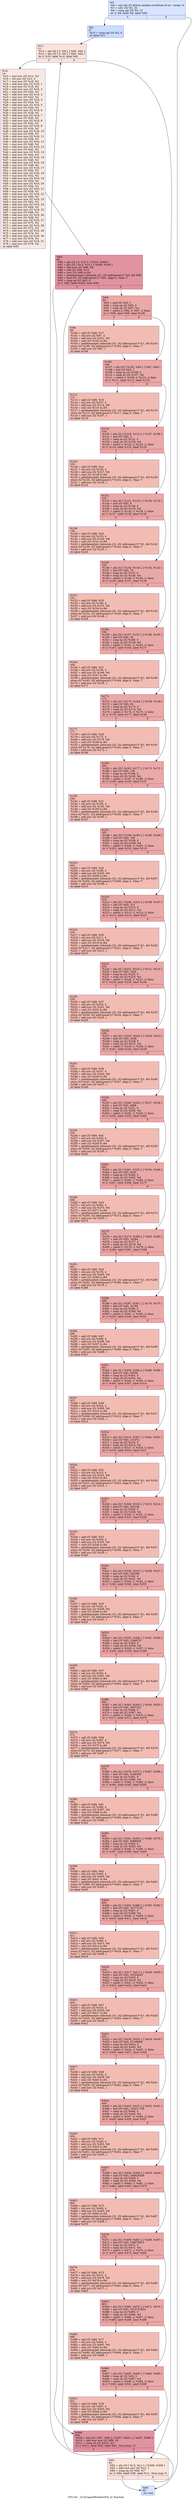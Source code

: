 digraph "CFG for '_Z14UnpackPointersPiS_iii' function" {
	label="CFG for '_Z14UnpackPointersPiS_iii' function";

	Node0x626c4d0 [shape=record,color="#3d50c3ff", style=filled, fillcolor="#a7c5fe70",label="{%5:\l  %6 = tail call i32 @llvm.amdgcn.workitem.id.x(), !range !4\l  %7 = sdiv i32 %3, 32\l  %8 = icmp sgt i32 %3, 31\l  br i1 %8, label %9, label %80\l|{<s0>T|<s1>F}}"];
	Node0x626c4d0:s0 -> Node0x626b730;
	Node0x626c4d0:s1 -> Node0x626da60;
	Node0x626b730 [shape=record,color="#3d50c3ff", style=filled, fillcolor="#8caffe70",label="{%9:\l9:                                                \l  %10 = icmp sgt i32 %2, 0\l  br label %11\l}"];
	Node0x626b730 -> Node0x626dc60;
	Node0x626dc60 [shape=record,color="#3d50c3ff", style=filled, fillcolor="#f6bfa670",label="{%11:\l11:                                               \l  %12 = phi i32 [ 0, %9 ], [ %83, %81 ]\l  %13 = phi i32 [ 0, %9 ], [ %82, %81 ]\l  br i1 %10, label %14, label %81\l|{<s0>T|<s1>F}}"];
	Node0x626dc60:s0 -> Node0x626dfb0;
	Node0x626dc60:s1 -> Node0x626dd50;
	Node0x626dfb0 [shape=record,color="#3d50c3ff", style=filled, fillcolor="#f1ccb870",label="{%14:\l14:                                               \l  %15 = mul nsw i32 %12, %2\l  %16 = shl nsw i32 %12, 5\l  %17 = mul nsw i32 %16, %2\l  %18 = add nuw nsw i32 %16, 1\l  %19 = mul nsw i32 %18, %2\l  %20 = add nuw nsw i32 %16, 2\l  %21 = mul nsw i32 %20, %2\l  %22 = add nuw nsw i32 %16, 3\l  %23 = mul nsw i32 %22, %2\l  %24 = add nuw nsw i32 %16, 4\l  %25 = mul nsw i32 %24, %2\l  %26 = add nuw nsw i32 %16, 5\l  %27 = mul nsw i32 %26, %2\l  %28 = add nuw nsw i32 %16, 6\l  %29 = mul nsw i32 %28, %2\l  %30 = add nuw nsw i32 %16, 7\l  %31 = mul nsw i32 %30, %2\l  %32 = add nuw nsw i32 %16, 8\l  %33 = mul nsw i32 %32, %2\l  %34 = add nuw nsw i32 %16, 9\l  %35 = mul nsw i32 %34, %2\l  %36 = add nuw nsw i32 %16, 10\l  %37 = mul nsw i32 %36, %2\l  %38 = add nuw nsw i32 %16, 11\l  %39 = mul nsw i32 %38, %2\l  %40 = add nuw nsw i32 %16, 12\l  %41 = mul nsw i32 %40, %2\l  %42 = add nuw nsw i32 %16, 13\l  %43 = mul nsw i32 %42, %2\l  %44 = add nuw nsw i32 %16, 14\l  %45 = mul nsw i32 %44, %2\l  %46 = add nuw nsw i32 %16, 15\l  %47 = mul nsw i32 %46, %2\l  %48 = add nuw nsw i32 %16, 16\l  %49 = mul nsw i32 %48, %2\l  %50 = add nuw nsw i32 %16, 17\l  %51 = mul nsw i32 %50, %2\l  %52 = add nuw nsw i32 %16, 18\l  %53 = mul nsw i32 %52, %2\l  %54 = add nuw nsw i32 %16, 19\l  %55 = mul nsw i32 %54, %2\l  %56 = add nuw nsw i32 %16, 20\l  %57 = mul nsw i32 %56, %2\l  %58 = add nuw nsw i32 %16, 21\l  %59 = mul nsw i32 %58, %2\l  %60 = add nuw nsw i32 %16, 22\l  %61 = mul nsw i32 %60, %2\l  %62 = add nuw nsw i32 %16, 23\l  %63 = mul nsw i32 %62, %2\l  %64 = add nuw nsw i32 %16, 24\l  %65 = mul nsw i32 %64, %2\l  %66 = add nuw nsw i32 %16, 25\l  %67 = mul nsw i32 %66, %2\l  %68 = add nuw nsw i32 %16, 26\l  %69 = mul nsw i32 %68, %2\l  %70 = add nuw nsw i32 %16, 27\l  %71 = mul nsw i32 %70, %2\l  %72 = add nuw nsw i32 %16, 28\l  %73 = mul nsw i32 %72, %2\l  %74 = add nuw nsw i32 %16, 29\l  %75 = mul nsw i32 %74, %2\l  %76 = add nuw nsw i32 %16, 30\l  %77 = mul nsw i32 %76, %2\l  %78 = add nuw nsw i32 %16, 31\l  %79 = mul nsw i32 %78, %2\l  br label %85\l}"];
	Node0x626dfb0 -> Node0x6270e90;
	Node0x626da60 [shape=record,color="#3d50c3ff", style=filled, fillcolor="#a7c5fe70",label="{%80:\l80:                                               \l  ret void\l}"];
	Node0x626dd50 [shape=record,color="#3d50c3ff", style=filled, fillcolor="#f6bfa670",label="{%81:\l81:                                               \l  %82 = phi i32 [ %13, %11 ], [ %509, %508 ]\l  %83 = add nuw nsw i32 %12, 1\l  %84 = icmp eq i32 %83, %7\l  br i1 %84, label %80, label %11, !llvm.loop !5\l|{<s0>T|<s1>F}}"];
	Node0x626dd50:s0 -> Node0x626da60;
	Node0x626dd50:s1 -> Node0x626dc60;
	Node0x6270e90 [shape=record,color="#b70d28ff", style=filled, fillcolor="#b70d2870",label="{%85:\l85:                                               \l  %86 = phi i32 [ 0, %14 ], [ %510, %508 ]\l  %87 = phi i32 [ %13, %14 ], [ %509, %508 ]\l  %88 = add nuw i32 %86, %6\l  %89 = add i32 %88, %15\l  %90 = sext i32 %89 to i64\l  %91 = getelementptr inbounds i32, i32 addrspace(1)* %0, i64 %90\l  %92 = load i32, i32 addrspace(1)* %91, align 4, !tbaa !7\l  %93 = icmp eq i32 %92, 0\l  br i1 %93, label %508, label %94\l|{<s0>T|<s1>F}}"];
	Node0x6270e90:s0 -> Node0x6271010;
	Node0x6270e90:s1 -> Node0x6271970;
	Node0x6271970 [shape=record,color="#b70d28ff", style=filled, fillcolor="#ca3b3770",label="{%94:\l94:                                               \l  %95 = and i32 %92, 1\l  %96 = icmp ne i32 %95, 0\l  %97 = icmp slt i32 %87, %4\l  %98 = select i1 %96, i1 %97, i1 false\l  br i1 %98, label %99, label %106\l|{<s0>T|<s1>F}}"];
	Node0x6271970:s0 -> Node0x6271d10;
	Node0x6271970:s1 -> Node0x6271d60;
	Node0x6271d10 [shape=record,color="#3d50c3ff", style=filled, fillcolor="#e1675170",label="{%99:\l99:                                               \l  %100 = add i32 %88, %17\l  %101 = shl nsw i32 %87, 4\l  %102 = add nsw i32 %101, %6\l  %103 = sext i32 %102 to i64\l  %104 = getelementptr inbounds i32, i32 addrspace(1)* %1, i64 %103\l  store i32 %100, i32 addrspace(1)* %104, align 4, !tbaa !7\l  %105 = add nsw i32 %87, 1\l  br label %106\l}"];
	Node0x6271d10 -> Node0x6271d60;
	Node0x6271d60 [shape=record,color="#b70d28ff", style=filled, fillcolor="#ca3b3770",label="{%106:\l106:                                              \l  %107 = phi i32 [ %105, %99 ], [ %87, %94 ]\l  %108 = and i32 %92, 2\l  %109 = icmp ne i32 %108, 0\l  %110 = icmp slt i32 %107, %4\l  %111 = select i1 %109, i1 %110, i1 false\l  br i1 %111, label %112, label %119\l|{<s0>T|<s1>F}}"];
	Node0x6271d60:s0 -> Node0x6272c10;
	Node0x6271d60:s1 -> Node0x6272c60;
	Node0x6272c10 [shape=record,color="#3d50c3ff", style=filled, fillcolor="#e1675170",label="{%112:\l112:                                              \l  %113 = add i32 %88, %19\l  %114 = shl nsw i32 %107, 4\l  %115 = add nsw i32 %114, %6\l  %116 = sext i32 %115 to i64\l  %117 = getelementptr inbounds i32, i32 addrspace(1)* %1, i64 %116\l  store i32 %113, i32 addrspace(1)* %117, align 4, !tbaa !7\l  %118 = add nsw i32 %107, 1\l  br label %119\l}"];
	Node0x6272c10 -> Node0x6272c60;
	Node0x6272c60 [shape=record,color="#b70d28ff", style=filled, fillcolor="#ca3b3770",label="{%119:\l119:                                              \l  %120 = phi i32 [ %118, %112 ], [ %107, %106 ]\l  %121 = and i32 %92, 4\l  %122 = icmp ne i32 %121, 0\l  %123 = icmp slt i32 %120, %4\l  %124 = select i1 %122, i1 %123, i1 false\l  br i1 %124, label %125, label %132\l|{<s0>T|<s1>F}}"];
	Node0x6272c60:s0 -> Node0x62734f0;
	Node0x6272c60:s1 -> Node0x6273540;
	Node0x62734f0 [shape=record,color="#3d50c3ff", style=filled, fillcolor="#e1675170",label="{%125:\l125:                                              \l  %126 = add i32 %88, %21\l  %127 = shl nsw i32 %120, 4\l  %128 = add nsw i32 %127, %6\l  %129 = sext i32 %128 to i64\l  %130 = getelementptr inbounds i32, i32 addrspace(1)* %1, i64 %129\l  store i32 %126, i32 addrspace(1)* %130, align 4, !tbaa !7\l  %131 = add nsw i32 %120, 1\l  br label %132\l}"];
	Node0x62734f0 -> Node0x6273540;
	Node0x6273540 [shape=record,color="#b70d28ff", style=filled, fillcolor="#ca3b3770",label="{%132:\l132:                                              \l  %133 = phi i32 [ %131, %125 ], [ %120, %119 ]\l  %134 = and i32 %92, 8\l  %135 = icmp ne i32 %134, 0\l  %136 = icmp slt i32 %133, %4\l  %137 = select i1 %135, i1 %136, i1 false\l  br i1 %137, label %138, label %145\l|{<s0>T|<s1>F}}"];
	Node0x6273540:s0 -> Node0x62741d0;
	Node0x6273540:s1 -> Node0x6274220;
	Node0x62741d0 [shape=record,color="#3d50c3ff", style=filled, fillcolor="#e1675170",label="{%138:\l138:                                              \l  %139 = add i32 %88, %23\l  %140 = shl nsw i32 %133, 4\l  %141 = add nsw i32 %140, %6\l  %142 = sext i32 %141 to i64\l  %143 = getelementptr inbounds i32, i32 addrspace(1)* %1, i64 %142\l  store i32 %139, i32 addrspace(1)* %143, align 4, !tbaa !7\l  %144 = add nsw i32 %133, 1\l  br label %145\l}"];
	Node0x62741d0 -> Node0x6274220;
	Node0x6274220 [shape=record,color="#b70d28ff", style=filled, fillcolor="#ca3b3770",label="{%145:\l145:                                              \l  %146 = phi i32 [ %144, %138 ], [ %133, %132 ]\l  %147 = and i32 %92, 16\l  %148 = icmp ne i32 %147, 0\l  %149 = icmp slt i32 %146, %4\l  %150 = select i1 %148, i1 %149, i1 false\l  br i1 %150, label %151, label %158\l|{<s0>T|<s1>F}}"];
	Node0x6274220:s0 -> Node0x6274a80;
	Node0x6274220:s1 -> Node0x6274ad0;
	Node0x6274a80 [shape=record,color="#3d50c3ff", style=filled, fillcolor="#e1675170",label="{%151:\l151:                                              \l  %152 = add i32 %88, %25\l  %153 = shl nsw i32 %146, 4\l  %154 = add nsw i32 %153, %6\l  %155 = sext i32 %154 to i64\l  %156 = getelementptr inbounds i32, i32 addrspace(1)* %1, i64 %155\l  store i32 %152, i32 addrspace(1)* %156, align 4, !tbaa !7\l  %157 = add nsw i32 %146, 1\l  br label %158\l}"];
	Node0x6274a80 -> Node0x6274ad0;
	Node0x6274ad0 [shape=record,color="#b70d28ff", style=filled, fillcolor="#ca3b3770",label="{%158:\l158:                                              \l  %159 = phi i32 [ %157, %151 ], [ %146, %145 ]\l  %160 = and i32 %92, 32\l  %161 = icmp ne i32 %160, 0\l  %162 = icmp slt i32 %159, %4\l  %163 = select i1 %161, i1 %162, i1 false\l  br i1 %163, label %164, label %171\l|{<s0>T|<s1>F}}"];
	Node0x6274ad0:s0 -> Node0x6275330;
	Node0x6274ad0:s1 -> Node0x6275380;
	Node0x6275330 [shape=record,color="#3d50c3ff", style=filled, fillcolor="#e1675170",label="{%164:\l164:                                              \l  %165 = add i32 %88, %27\l  %166 = shl nsw i32 %159, 4\l  %167 = add nsw i32 %166, %6\l  %168 = sext i32 %167 to i64\l  %169 = getelementptr inbounds i32, i32 addrspace(1)* %1, i64 %168\l  store i32 %165, i32 addrspace(1)* %169, align 4, !tbaa !7\l  %170 = add nsw i32 %159, 1\l  br label %171\l}"];
	Node0x6275330 -> Node0x6275380;
	Node0x6275380 [shape=record,color="#b70d28ff", style=filled, fillcolor="#ca3b3770",label="{%171:\l171:                                              \l  %172 = phi i32 [ %170, %164 ], [ %159, %158 ]\l  %173 = and i32 %92, 64\l  %174 = icmp ne i32 %173, 0\l  %175 = icmp slt i32 %172, %4\l  %176 = select i1 %174, i1 %175, i1 false\l  br i1 %176, label %177, label %184\l|{<s0>T|<s1>F}}"];
	Node0x6275380:s0 -> Node0x6275be0;
	Node0x6275380:s1 -> Node0x6275c30;
	Node0x6275be0 [shape=record,color="#3d50c3ff", style=filled, fillcolor="#e1675170",label="{%177:\l177:                                              \l  %178 = add i32 %88, %29\l  %179 = shl nsw i32 %172, 4\l  %180 = add nsw i32 %179, %6\l  %181 = sext i32 %180 to i64\l  %182 = getelementptr inbounds i32, i32 addrspace(1)* %1, i64 %181\l  store i32 %178, i32 addrspace(1)* %182, align 4, !tbaa !7\l  %183 = add nsw i32 %172, 1\l  br label %184\l}"];
	Node0x6275be0 -> Node0x6275c30;
	Node0x6275c30 [shape=record,color="#b70d28ff", style=filled, fillcolor="#ca3b3770",label="{%184:\l184:                                              \l  %185 = phi i32 [ %183, %177 ], [ %172, %171 ]\l  %186 = and i32 %92, 128\l  %187 = icmp ne i32 %186, 0\l  %188 = icmp slt i32 %185, %4\l  %189 = select i1 %187, i1 %188, i1 false\l  br i1 %189, label %190, label %197\l|{<s0>T|<s1>F}}"];
	Node0x6275c30:s0 -> Node0x6276490;
	Node0x6275c30:s1 -> Node0x62764e0;
	Node0x6276490 [shape=record,color="#3d50c3ff", style=filled, fillcolor="#e1675170",label="{%190:\l190:                                              \l  %191 = add i32 %88, %31\l  %192 = shl nsw i32 %185, 4\l  %193 = add nsw i32 %192, %6\l  %194 = sext i32 %193 to i64\l  %195 = getelementptr inbounds i32, i32 addrspace(1)* %1, i64 %194\l  store i32 %191, i32 addrspace(1)* %195, align 4, !tbaa !7\l  %196 = add nsw i32 %185, 1\l  br label %197\l}"];
	Node0x6276490 -> Node0x62764e0;
	Node0x62764e0 [shape=record,color="#b70d28ff", style=filled, fillcolor="#ca3b3770",label="{%197:\l197:                                              \l  %198 = phi i32 [ %196, %190 ], [ %185, %184 ]\l  %199 = and i32 %92, 256\l  %200 = icmp ne i32 %199, 0\l  %201 = icmp slt i32 %198, %4\l  %202 = select i1 %200, i1 %201, i1 false\l  br i1 %202, label %203, label %210\l|{<s0>T|<s1>F}}"];
	Node0x62764e0:s0 -> Node0x6276d70;
	Node0x62764e0:s1 -> Node0x6276dc0;
	Node0x6276d70 [shape=record,color="#3d50c3ff", style=filled, fillcolor="#e1675170",label="{%203:\l203:                                              \l  %204 = add i32 %88, %33\l  %205 = shl nsw i32 %198, 4\l  %206 = add nsw i32 %205, %6\l  %207 = sext i32 %206 to i64\l  %208 = getelementptr inbounds i32, i32 addrspace(1)* %1, i64 %207\l  store i32 %204, i32 addrspace(1)* %208, align 4, !tbaa !7\l  %209 = add nsw i32 %198, 1\l  br label %210\l}"];
	Node0x6276d70 -> Node0x6276dc0;
	Node0x6276dc0 [shape=record,color="#b70d28ff", style=filled, fillcolor="#ca3b3770",label="{%210:\l210:                                              \l  %211 = phi i32 [ %209, %203 ], [ %198, %197 ]\l  %212 = and i32 %92, 512\l  %213 = icmp ne i32 %212, 0\l  %214 = icmp slt i32 %211, %4\l  %215 = select i1 %213, i1 %214, i1 false\l  br i1 %215, label %216, label %223\l|{<s0>T|<s1>F}}"];
	Node0x6276dc0:s0 -> Node0x6277650;
	Node0x6276dc0:s1 -> Node0x62776a0;
	Node0x6277650 [shape=record,color="#3d50c3ff", style=filled, fillcolor="#e1675170",label="{%216:\l216:                                              \l  %217 = add i32 %88, %35\l  %218 = shl nsw i32 %211, 4\l  %219 = add nsw i32 %218, %6\l  %220 = sext i32 %219 to i64\l  %221 = getelementptr inbounds i32, i32 addrspace(1)* %1, i64 %220\l  store i32 %217, i32 addrspace(1)* %221, align 4, !tbaa !7\l  %222 = add nsw i32 %211, 1\l  br label %223\l}"];
	Node0x6277650 -> Node0x62776a0;
	Node0x62776a0 [shape=record,color="#b70d28ff", style=filled, fillcolor="#ca3b3770",label="{%223:\l223:                                              \l  %224 = phi i32 [ %222, %216 ], [ %211, %210 ]\l  %225 = and i32 %92, 1024\l  %226 = icmp ne i32 %225, 0\l  %227 = icmp slt i32 %224, %4\l  %228 = select i1 %226, i1 %227, i1 false\l  br i1 %228, label %229, label %236\l|{<s0>T|<s1>F}}"];
	Node0x62776a0:s0 -> Node0x6277f30;
	Node0x62776a0:s1 -> Node0x6277f80;
	Node0x6277f30 [shape=record,color="#3d50c3ff", style=filled, fillcolor="#e1675170",label="{%229:\l229:                                              \l  %230 = add i32 %88, %37\l  %231 = shl nsw i32 %224, 4\l  %232 = add nsw i32 %231, %6\l  %233 = sext i32 %232 to i64\l  %234 = getelementptr inbounds i32, i32 addrspace(1)* %1, i64 %233\l  store i32 %230, i32 addrspace(1)* %234, align 4, !tbaa !7\l  %235 = add nsw i32 %224, 1\l  br label %236\l}"];
	Node0x6277f30 -> Node0x6277f80;
	Node0x6277f80 [shape=record,color="#b70d28ff", style=filled, fillcolor="#ca3b3770",label="{%236:\l236:                                              \l  %237 = phi i32 [ %235, %229 ], [ %224, %223 ]\l  %238 = and i32 %92, 2048\l  %239 = icmp ne i32 %238, 0\l  %240 = icmp slt i32 %237, %4\l  %241 = select i1 %239, i1 %240, i1 false\l  br i1 %241, label %242, label %249\l|{<s0>T|<s1>F}}"];
	Node0x6277f80:s0 -> Node0x6278810;
	Node0x6277f80:s1 -> Node0x6278860;
	Node0x6278810 [shape=record,color="#3d50c3ff", style=filled, fillcolor="#e1675170",label="{%242:\l242:                                              \l  %243 = add i32 %88, %39\l  %244 = shl nsw i32 %237, 4\l  %245 = add nsw i32 %244, %6\l  %246 = sext i32 %245 to i64\l  %247 = getelementptr inbounds i32, i32 addrspace(1)* %1, i64 %246\l  store i32 %243, i32 addrspace(1)* %247, align 4, !tbaa !7\l  %248 = add nsw i32 %237, 1\l  br label %249\l}"];
	Node0x6278810 -> Node0x6278860;
	Node0x6278860 [shape=record,color="#b70d28ff", style=filled, fillcolor="#ca3b3770",label="{%249:\l249:                                              \l  %250 = phi i32 [ %248, %242 ], [ %237, %236 ]\l  %251 = and i32 %92, 4096\l  %252 = icmp ne i32 %251, 0\l  %253 = icmp slt i32 %250, %4\l  %254 = select i1 %252, i1 %253, i1 false\l  br i1 %254, label %255, label %262\l|{<s0>T|<s1>F}}"];
	Node0x6278860:s0 -> Node0x62790f0;
	Node0x6278860:s1 -> Node0x6279140;
	Node0x62790f0 [shape=record,color="#3d50c3ff", style=filled, fillcolor="#e1675170",label="{%255:\l255:                                              \l  %256 = add i32 %88, %41\l  %257 = shl nsw i32 %250, 4\l  %258 = add nsw i32 %257, %6\l  %259 = sext i32 %258 to i64\l  %260 = getelementptr inbounds i32, i32 addrspace(1)* %1, i64 %259\l  store i32 %256, i32 addrspace(1)* %260, align 4, !tbaa !7\l  %261 = add nsw i32 %250, 1\l  br label %262\l}"];
	Node0x62790f0 -> Node0x6279140;
	Node0x6279140 [shape=record,color="#b70d28ff", style=filled, fillcolor="#ca3b3770",label="{%262:\l262:                                              \l  %263 = phi i32 [ %261, %255 ], [ %250, %249 ]\l  %264 = and i32 %92, 8192\l  %265 = icmp ne i32 %264, 0\l  %266 = icmp slt i32 %263, %4\l  %267 = select i1 %265, i1 %266, i1 false\l  br i1 %267, label %268, label %275\l|{<s0>T|<s1>F}}"];
	Node0x6279140:s0 -> Node0x6273ef0;
	Node0x6279140:s1 -> Node0x6273f40;
	Node0x6273ef0 [shape=record,color="#3d50c3ff", style=filled, fillcolor="#e1675170",label="{%268:\l268:                                              \l  %269 = add i32 %88, %43\l  %270 = shl nsw i32 %263, 4\l  %271 = add nsw i32 %270, %6\l  %272 = sext i32 %271 to i64\l  %273 = getelementptr inbounds i32, i32 addrspace(1)* %1, i64 %272\l  store i32 %269, i32 addrspace(1)* %273, align 4, !tbaa !7\l  %274 = add nsw i32 %263, 1\l  br label %275\l}"];
	Node0x6273ef0 -> Node0x6273f40;
	Node0x6273f40 [shape=record,color="#b70d28ff", style=filled, fillcolor="#ca3b3770",label="{%275:\l275:                                              \l  %276 = phi i32 [ %274, %268 ], [ %263, %262 ]\l  %277 = and i32 %92, 16384\l  %278 = icmp ne i32 %277, 0\l  %279 = icmp slt i32 %276, %4\l  %280 = select i1 %278, i1 %279, i1 false\l  br i1 %280, label %281, label %288\l|{<s0>T|<s1>F}}"];
	Node0x6273f40:s0 -> Node0x627aab0;
	Node0x6273f40:s1 -> Node0x627ab00;
	Node0x627aab0 [shape=record,color="#3d50c3ff", style=filled, fillcolor="#e1675170",label="{%281:\l281:                                              \l  %282 = add i32 %88, %45\l  %283 = shl nsw i32 %276, 4\l  %284 = add nsw i32 %283, %6\l  %285 = sext i32 %284 to i64\l  %286 = getelementptr inbounds i32, i32 addrspace(1)* %1, i64 %285\l  store i32 %282, i32 addrspace(1)* %286, align 4, !tbaa !7\l  %287 = add nsw i32 %276, 1\l  br label %288\l}"];
	Node0x627aab0 -> Node0x627ab00;
	Node0x627ab00 [shape=record,color="#b70d28ff", style=filled, fillcolor="#ca3b3770",label="{%288:\l288:                                              \l  %289 = phi i32 [ %287, %281 ], [ %276, %275 ]\l  %290 = and i32 %92, 32768\l  %291 = icmp ne i32 %290, 0\l  %292 = icmp slt i32 %289, %4\l  %293 = select i1 %291, i1 %292, i1 false\l  br i1 %293, label %294, label %301\l|{<s0>T|<s1>F}}"];
	Node0x627ab00:s0 -> Node0x627b390;
	Node0x627ab00:s1 -> Node0x627b3e0;
	Node0x627b390 [shape=record,color="#3d50c3ff", style=filled, fillcolor="#e1675170",label="{%294:\l294:                                              \l  %295 = add i32 %88, %47\l  %296 = shl nsw i32 %289, 4\l  %297 = add nsw i32 %296, %6\l  %298 = sext i32 %297 to i64\l  %299 = getelementptr inbounds i32, i32 addrspace(1)* %1, i64 %298\l  store i32 %295, i32 addrspace(1)* %299, align 4, !tbaa !7\l  %300 = add nsw i32 %289, 1\l  br label %301\l}"];
	Node0x627b390 -> Node0x627b3e0;
	Node0x627b3e0 [shape=record,color="#b70d28ff", style=filled, fillcolor="#ca3b3770",label="{%301:\l301:                                              \l  %302 = phi i32 [ %300, %294 ], [ %289, %288 ]\l  %303 = and i32 %92, 65536\l  %304 = icmp ne i32 %303, 0\l  %305 = icmp slt i32 %302, %4\l  %306 = select i1 %304, i1 %305, i1 false\l  br i1 %306, label %307, label %314\l|{<s0>T|<s1>F}}"];
	Node0x627b3e0:s0 -> Node0x627bc70;
	Node0x627b3e0:s1 -> Node0x627bcc0;
	Node0x627bc70 [shape=record,color="#3d50c3ff", style=filled, fillcolor="#e1675170",label="{%307:\l307:                                              \l  %308 = add i32 %88, %49\l  %309 = shl nsw i32 %302, 4\l  %310 = add nsw i32 %309, %6\l  %311 = sext i32 %310 to i64\l  %312 = getelementptr inbounds i32, i32 addrspace(1)* %1, i64 %311\l  store i32 %308, i32 addrspace(1)* %312, align 4, !tbaa !7\l  %313 = add nsw i32 %302, 1\l  br label %314\l}"];
	Node0x627bc70 -> Node0x627bcc0;
	Node0x627bcc0 [shape=record,color="#b70d28ff", style=filled, fillcolor="#ca3b3770",label="{%314:\l314:                                              \l  %315 = phi i32 [ %313, %307 ], [ %302, %301 ]\l  %316 = and i32 %92, 131072\l  %317 = icmp ne i32 %316, 0\l  %318 = icmp slt i32 %315, %4\l  %319 = select i1 %317, i1 %318, i1 false\l  br i1 %319, label %320, label %327\l|{<s0>T|<s1>F}}"];
	Node0x627bcc0:s0 -> Node0x627c550;
	Node0x627bcc0:s1 -> Node0x627c5a0;
	Node0x627c550 [shape=record,color="#3d50c3ff", style=filled, fillcolor="#e1675170",label="{%320:\l320:                                              \l  %321 = add i32 %88, %51\l  %322 = shl nsw i32 %315, 4\l  %323 = add nsw i32 %322, %6\l  %324 = sext i32 %323 to i64\l  %325 = getelementptr inbounds i32, i32 addrspace(1)* %1, i64 %324\l  store i32 %321, i32 addrspace(1)* %325, align 4, !tbaa !7\l  %326 = add nsw i32 %315, 1\l  br label %327\l}"];
	Node0x627c550 -> Node0x627c5a0;
	Node0x627c5a0 [shape=record,color="#b70d28ff", style=filled, fillcolor="#ca3b3770",label="{%327:\l327:                                              \l  %328 = phi i32 [ %326, %320 ], [ %315, %314 ]\l  %329 = and i32 %92, 262144\l  %330 = icmp ne i32 %329, 0\l  %331 = icmp slt i32 %328, %4\l  %332 = select i1 %330, i1 %331, i1 false\l  br i1 %332, label %333, label %340\l|{<s0>T|<s1>F}}"];
	Node0x627c5a0:s0 -> Node0x627ce30;
	Node0x627c5a0:s1 -> Node0x627ce80;
	Node0x627ce30 [shape=record,color="#3d50c3ff", style=filled, fillcolor="#e1675170",label="{%333:\l333:                                              \l  %334 = add i32 %88, %53\l  %335 = shl nsw i32 %328, 4\l  %336 = add nsw i32 %335, %6\l  %337 = sext i32 %336 to i64\l  %338 = getelementptr inbounds i32, i32 addrspace(1)* %1, i64 %337\l  store i32 %334, i32 addrspace(1)* %338, align 4, !tbaa !7\l  %339 = add nsw i32 %328, 1\l  br label %340\l}"];
	Node0x627ce30 -> Node0x627ce80;
	Node0x627ce80 [shape=record,color="#b70d28ff", style=filled, fillcolor="#ca3b3770",label="{%340:\l340:                                              \l  %341 = phi i32 [ %339, %333 ], [ %328, %327 ]\l  %342 = and i32 %92, 524288\l  %343 = icmp ne i32 %342, 0\l  %344 = icmp slt i32 %341, %4\l  %345 = select i1 %343, i1 %344, i1 false\l  br i1 %345, label %346, label %353\l|{<s0>T|<s1>F}}"];
	Node0x627ce80:s0 -> Node0x626d490;
	Node0x627ce80:s1 -> Node0x626d4e0;
	Node0x626d490 [shape=record,color="#3d50c3ff", style=filled, fillcolor="#e1675170",label="{%346:\l346:                                              \l  %347 = add i32 %88, %55\l  %348 = shl nsw i32 %341, 4\l  %349 = add nsw i32 %348, %6\l  %350 = sext i32 %349 to i64\l  %351 = getelementptr inbounds i32, i32 addrspace(1)* %1, i64 %350\l  store i32 %347, i32 addrspace(1)* %351, align 4, !tbaa !7\l  %352 = add nsw i32 %341, 1\l  br label %353\l}"];
	Node0x626d490 -> Node0x626d4e0;
	Node0x626d4e0 [shape=record,color="#b70d28ff", style=filled, fillcolor="#ca3b3770",label="{%353:\l353:                                              \l  %354 = phi i32 [ %352, %346 ], [ %341, %340 ]\l  %355 = and i32 %92, 1048576\l  %356 = icmp ne i32 %355, 0\l  %357 = icmp slt i32 %354, %4\l  %358 = select i1 %356, i1 %357, i1 false\l  br i1 %358, label %359, label %366\l|{<s0>T|<s1>F}}"];
	Node0x626d4e0:s0 -> Node0x627e630;
	Node0x626d4e0:s1 -> Node0x627e680;
	Node0x627e630 [shape=record,color="#3d50c3ff", style=filled, fillcolor="#e1675170",label="{%359:\l359:                                              \l  %360 = add i32 %88, %57\l  %361 = shl nsw i32 %354, 4\l  %362 = add nsw i32 %361, %6\l  %363 = sext i32 %362 to i64\l  %364 = getelementptr inbounds i32, i32 addrspace(1)* %1, i64 %363\l  store i32 %360, i32 addrspace(1)* %364, align 4, !tbaa !7\l  %365 = add nsw i32 %354, 1\l  br label %366\l}"];
	Node0x627e630 -> Node0x627e680;
	Node0x627e680 [shape=record,color="#b70d28ff", style=filled, fillcolor="#ca3b3770",label="{%366:\l366:                                              \l  %367 = phi i32 [ %365, %359 ], [ %354, %353 ]\l  %368 = and i32 %92, 2097152\l  %369 = icmp ne i32 %368, 0\l  %370 = icmp slt i32 %367, %4\l  %371 = select i1 %369, i1 %370, i1 false\l  br i1 %371, label %372, label %379\l|{<s0>T|<s1>F}}"];
	Node0x627e680:s0 -> Node0x627ef10;
	Node0x627e680:s1 -> Node0x627ef60;
	Node0x627ef10 [shape=record,color="#3d50c3ff", style=filled, fillcolor="#e1675170",label="{%372:\l372:                                              \l  %373 = add i32 %88, %59\l  %374 = shl nsw i32 %367, 4\l  %375 = add nsw i32 %374, %6\l  %376 = sext i32 %375 to i64\l  %377 = getelementptr inbounds i32, i32 addrspace(1)* %1, i64 %376\l  store i32 %373, i32 addrspace(1)* %377, align 4, !tbaa !7\l  %378 = add nsw i32 %367, 1\l  br label %379\l}"];
	Node0x627ef10 -> Node0x627ef60;
	Node0x627ef60 [shape=record,color="#b70d28ff", style=filled, fillcolor="#ca3b3770",label="{%379:\l379:                                              \l  %380 = phi i32 [ %378, %372 ], [ %367, %366 ]\l  %381 = and i32 %92, 4194304\l  %382 = icmp ne i32 %381, 0\l  %383 = icmp slt i32 %380, %4\l  %384 = select i1 %382, i1 %383, i1 false\l  br i1 %384, label %385, label %392\l|{<s0>T|<s1>F}}"];
	Node0x627ef60:s0 -> Node0x627f7f0;
	Node0x627ef60:s1 -> Node0x627f840;
	Node0x627f7f0 [shape=record,color="#3d50c3ff", style=filled, fillcolor="#e1675170",label="{%385:\l385:                                              \l  %386 = add i32 %88, %61\l  %387 = shl nsw i32 %380, 4\l  %388 = add nsw i32 %387, %6\l  %389 = sext i32 %388 to i64\l  %390 = getelementptr inbounds i32, i32 addrspace(1)* %1, i64 %389\l  store i32 %386, i32 addrspace(1)* %390, align 4, !tbaa !7\l  %391 = add nsw i32 %380, 1\l  br label %392\l}"];
	Node0x627f7f0 -> Node0x627f840;
	Node0x627f840 [shape=record,color="#b70d28ff", style=filled, fillcolor="#ca3b3770",label="{%392:\l392:                                              \l  %393 = phi i32 [ %391, %385 ], [ %380, %379 ]\l  %394 = and i32 %92, 8388608\l  %395 = icmp ne i32 %394, 0\l  %396 = icmp slt i32 %393, %4\l  %397 = select i1 %395, i1 %396, i1 false\l  br i1 %397, label %398, label %405\l|{<s0>T|<s1>F}}"];
	Node0x627f840:s0 -> Node0x62800d0;
	Node0x627f840:s1 -> Node0x6280120;
	Node0x62800d0 [shape=record,color="#3d50c3ff", style=filled, fillcolor="#e1675170",label="{%398:\l398:                                              \l  %399 = add i32 %88, %63\l  %400 = shl nsw i32 %393, 4\l  %401 = add nsw i32 %400, %6\l  %402 = sext i32 %401 to i64\l  %403 = getelementptr inbounds i32, i32 addrspace(1)* %1, i64 %402\l  store i32 %399, i32 addrspace(1)* %403, align 4, !tbaa !7\l  %404 = add nsw i32 %393, 1\l  br label %405\l}"];
	Node0x62800d0 -> Node0x6280120;
	Node0x6280120 [shape=record,color="#b70d28ff", style=filled, fillcolor="#ca3b3770",label="{%405:\l405:                                              \l  %406 = phi i32 [ %404, %398 ], [ %393, %392 ]\l  %407 = and i32 %92, 16777216\l  %408 = icmp ne i32 %407, 0\l  %409 = icmp slt i32 %406, %4\l  %410 = select i1 %408, i1 %409, i1 false\l  br i1 %410, label %411, label %418\l|{<s0>T|<s1>F}}"];
	Node0x6280120:s0 -> Node0x62809b0;
	Node0x6280120:s1 -> Node0x6280a00;
	Node0x62809b0 [shape=record,color="#3d50c3ff", style=filled, fillcolor="#e1675170",label="{%411:\l411:                                              \l  %412 = add i32 %88, %65\l  %413 = shl nsw i32 %406, 4\l  %414 = add nsw i32 %413, %6\l  %415 = sext i32 %414 to i64\l  %416 = getelementptr inbounds i32, i32 addrspace(1)* %1, i64 %415\l  store i32 %412, i32 addrspace(1)* %416, align 4, !tbaa !7\l  %417 = add nsw i32 %406, 1\l  br label %418\l}"];
	Node0x62809b0 -> Node0x6280a00;
	Node0x6280a00 [shape=record,color="#b70d28ff", style=filled, fillcolor="#ca3b3770",label="{%418:\l418:                                              \l  %419 = phi i32 [ %417, %411 ], [ %406, %405 ]\l  %420 = and i32 %92, 33554432\l  %421 = icmp ne i32 %420, 0\l  %422 = icmp slt i32 %419, %4\l  %423 = select i1 %421, i1 %422, i1 false\l  br i1 %423, label %424, label %431\l|{<s0>T|<s1>F}}"];
	Node0x6280a00:s0 -> Node0x6281290;
	Node0x6280a00:s1 -> Node0x62812e0;
	Node0x6281290 [shape=record,color="#3d50c3ff", style=filled, fillcolor="#e1675170",label="{%424:\l424:                                              \l  %425 = add i32 %88, %67\l  %426 = shl nsw i32 %419, 4\l  %427 = add nsw i32 %426, %6\l  %428 = sext i32 %427 to i64\l  %429 = getelementptr inbounds i32, i32 addrspace(1)* %1, i64 %428\l  store i32 %425, i32 addrspace(1)* %429, align 4, !tbaa !7\l  %430 = add nsw i32 %419, 1\l  br label %431\l}"];
	Node0x6281290 -> Node0x62812e0;
	Node0x62812e0 [shape=record,color="#b70d28ff", style=filled, fillcolor="#ca3b3770",label="{%431:\l431:                                              \l  %432 = phi i32 [ %430, %424 ], [ %419, %418 ]\l  %433 = and i32 %92, 67108864\l  %434 = icmp ne i32 %433, 0\l  %435 = icmp slt i32 %432, %4\l  %436 = select i1 %434, i1 %435, i1 false\l  br i1 %436, label %437, label %444\l|{<s0>T|<s1>F}}"];
	Node0x62812e0:s0 -> Node0x6281b70;
	Node0x62812e0:s1 -> Node0x6281bc0;
	Node0x6281b70 [shape=record,color="#3d50c3ff", style=filled, fillcolor="#e1675170",label="{%437:\l437:                                              \l  %438 = add i32 %88, %69\l  %439 = shl nsw i32 %432, 4\l  %440 = add nsw i32 %439, %6\l  %441 = sext i32 %440 to i64\l  %442 = getelementptr inbounds i32, i32 addrspace(1)* %1, i64 %441\l  store i32 %438, i32 addrspace(1)* %442, align 4, !tbaa !7\l  %443 = add nsw i32 %432, 1\l  br label %444\l}"];
	Node0x6281b70 -> Node0x6281bc0;
	Node0x6281bc0 [shape=record,color="#b70d28ff", style=filled, fillcolor="#ca3b3770",label="{%444:\l444:                                              \l  %445 = phi i32 [ %443, %437 ], [ %432, %431 ]\l  %446 = and i32 %92, 134217728\l  %447 = icmp ne i32 %446, 0\l  %448 = icmp slt i32 %445, %4\l  %449 = select i1 %447, i1 %448, i1 false\l  br i1 %449, label %450, label %457\l|{<s0>T|<s1>F}}"];
	Node0x6281bc0:s0 -> Node0x6282450;
	Node0x6281bc0:s1 -> Node0x62824a0;
	Node0x6282450 [shape=record,color="#3d50c3ff", style=filled, fillcolor="#e1675170",label="{%450:\l450:                                              \l  %451 = add i32 %88, %71\l  %452 = shl nsw i32 %445, 4\l  %453 = add nsw i32 %452, %6\l  %454 = sext i32 %453 to i64\l  %455 = getelementptr inbounds i32, i32 addrspace(1)* %1, i64 %454\l  store i32 %451, i32 addrspace(1)* %455, align 4, !tbaa !7\l  %456 = add nsw i32 %445, 1\l  br label %457\l}"];
	Node0x6282450 -> Node0x62824a0;
	Node0x62824a0 [shape=record,color="#b70d28ff", style=filled, fillcolor="#ca3b3770",label="{%457:\l457:                                              \l  %458 = phi i32 [ %456, %450 ], [ %445, %444 ]\l  %459 = and i32 %92, 268435456\l  %460 = icmp ne i32 %459, 0\l  %461 = icmp slt i32 %458, %4\l  %462 = select i1 %460, i1 %461, i1 false\l  br i1 %462, label %463, label %470\l|{<s0>T|<s1>F}}"];
	Node0x62824a0:s0 -> Node0x6282d30;
	Node0x62824a0:s1 -> Node0x6282d80;
	Node0x6282d30 [shape=record,color="#3d50c3ff", style=filled, fillcolor="#e1675170",label="{%463:\l463:                                              \l  %464 = add i32 %88, %73\l  %465 = shl nsw i32 %458, 4\l  %466 = add nsw i32 %465, %6\l  %467 = sext i32 %466 to i64\l  %468 = getelementptr inbounds i32, i32 addrspace(1)* %1, i64 %467\l  store i32 %464, i32 addrspace(1)* %468, align 4, !tbaa !7\l  %469 = add nsw i32 %458, 1\l  br label %470\l}"];
	Node0x6282d30 -> Node0x6282d80;
	Node0x6282d80 [shape=record,color="#b70d28ff", style=filled, fillcolor="#ca3b3770",label="{%470:\l470:                                              \l  %471 = phi i32 [ %469, %463 ], [ %458, %457 ]\l  %472 = and i32 %92, 536870912\l  %473 = icmp ne i32 %472, 0\l  %474 = icmp slt i32 %471, %4\l  %475 = select i1 %473, i1 %474, i1 false\l  br i1 %475, label %476, label %483\l|{<s0>T|<s1>F}}"];
	Node0x6282d80:s0 -> Node0x6283610;
	Node0x6282d80:s1 -> Node0x6283660;
	Node0x6283610 [shape=record,color="#3d50c3ff", style=filled, fillcolor="#e1675170",label="{%476:\l476:                                              \l  %477 = add i32 %88, %75\l  %478 = shl nsw i32 %471, 4\l  %479 = add nsw i32 %478, %6\l  %480 = sext i32 %479 to i64\l  %481 = getelementptr inbounds i32, i32 addrspace(1)* %1, i64 %480\l  store i32 %477, i32 addrspace(1)* %481, align 4, !tbaa !7\l  %482 = add nsw i32 %471, 1\l  br label %483\l}"];
	Node0x6283610 -> Node0x6283660;
	Node0x6283660 [shape=record,color="#b70d28ff", style=filled, fillcolor="#ca3b3770",label="{%483:\l483:                                              \l  %484 = phi i32 [ %482, %476 ], [ %471, %470 ]\l  %485 = and i32 %92, 1073741824\l  %486 = icmp ne i32 %485, 0\l  %487 = icmp slt i32 %484, %4\l  %488 = select i1 %486, i1 %487, i1 false\l  br i1 %488, label %489, label %496\l|{<s0>T|<s1>F}}"];
	Node0x6283660:s0 -> Node0x6283ef0;
	Node0x6283660:s1 -> Node0x6283f40;
	Node0x6283ef0 [shape=record,color="#3d50c3ff", style=filled, fillcolor="#e1675170",label="{%489:\l489:                                              \l  %490 = add i32 %88, %77\l  %491 = shl nsw i32 %484, 4\l  %492 = add nsw i32 %491, %6\l  %493 = sext i32 %492 to i64\l  %494 = getelementptr inbounds i32, i32 addrspace(1)* %1, i64 %493\l  store i32 %490, i32 addrspace(1)* %494, align 4, !tbaa !7\l  %495 = add nsw i32 %484, 1\l  br label %496\l}"];
	Node0x6283ef0 -> Node0x6283f40;
	Node0x6283f40 [shape=record,color="#b70d28ff", style=filled, fillcolor="#ca3b3770",label="{%496:\l496:                                              \l  %497 = phi i32 [ %495, %489 ], [ %484, %483 ]\l  %498 = icmp slt i32 %92, 0\l  %499 = icmp slt i32 %497, %4\l  %500 = select i1 %498, i1 %499, i1 false\l  br i1 %500, label %501, label %508\l|{<s0>T|<s1>F}}"];
	Node0x6283f40:s0 -> Node0x6284740;
	Node0x6283f40:s1 -> Node0x6271010;
	Node0x6284740 [shape=record,color="#3d50c3ff", style=filled, fillcolor="#e1675170",label="{%501:\l501:                                              \l  %502 = add i32 %88, %79\l  %503 = shl nsw i32 %497, 4\l  %504 = add nsw i32 %503, %6\l  %505 = sext i32 %504 to i64\l  %506 = getelementptr inbounds i32, i32 addrspace(1)* %1, i64 %505\l  store i32 %502, i32 addrspace(1)* %506, align 4, !tbaa !7\l  %507 = add nsw i32 %497, 1\l  br label %508\l}"];
	Node0x6284740 -> Node0x6271010;
	Node0x6271010 [shape=record,color="#b70d28ff", style=filled, fillcolor="#b70d2870",label="{%508:\l508:                                              \l  %509 = phi i32 [ %87, %85 ], [ %507, %501 ], [ %497, %496 ]\l  %510 = add nuw nsw i32 %86, 16\l  %511 = icmp slt i32 %510, %2\l  br i1 %511, label %85, label %81, !llvm.loop !11\l|{<s0>T|<s1>F}}"];
	Node0x6271010:s0 -> Node0x6270e90;
	Node0x6271010:s1 -> Node0x626dd50;
}
